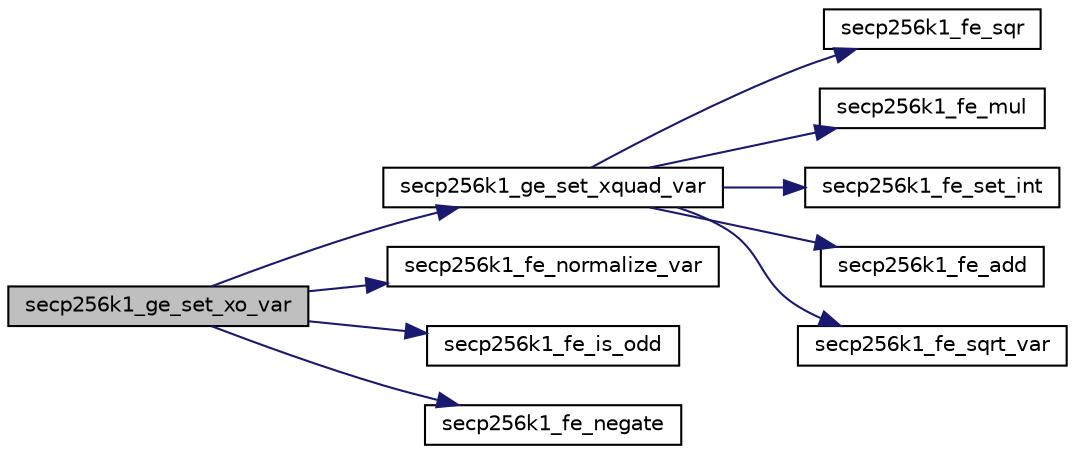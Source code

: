 digraph "secp256k1_ge_set_xo_var"
{
  edge [fontname="Helvetica",fontsize="10",labelfontname="Helvetica",labelfontsize="10"];
  node [fontname="Helvetica",fontsize="10",shape=record];
  rankdir="LR";
  Node139 [label="secp256k1_ge_set_xo_var",height=0.2,width=0.4,color="black", fillcolor="grey75", style="filled", fontcolor="black"];
  Node139 -> Node140 [color="midnightblue",fontsize="10",style="solid",fontname="Helvetica"];
  Node140 [label="secp256k1_ge_set_xquad_var",height=0.2,width=0.4,color="black", fillcolor="white", style="filled",URL="$d6/d60/group__impl_8h.html#a767d4255b822bcd84f84d9b440b3af86"];
  Node140 -> Node141 [color="midnightblue",fontsize="10",style="solid",fontname="Helvetica"];
  Node141 [label="secp256k1_fe_sqr",height=0.2,width=0.4,color="black", fillcolor="white", style="filled",URL="$d5/d5a/field_8h.html#a6cbe550ca5eb35e683b1c8d68d8de26b",tooltip="Sets a field element to be the square of another. "];
  Node140 -> Node142 [color="midnightblue",fontsize="10",style="solid",fontname="Helvetica"];
  Node142 [label="secp256k1_fe_mul",height=0.2,width=0.4,color="black", fillcolor="white", style="filled",URL="$d5/d5a/field_8h.html#a542b97d2574d9687c563d002587cf9a2",tooltip="Sets a field element to be the product of two others. "];
  Node140 -> Node143 [color="midnightblue",fontsize="10",style="solid",fontname="Helvetica"];
  Node143 [label="secp256k1_fe_set_int",height=0.2,width=0.4,color="black", fillcolor="white", style="filled",URL="$d5/d5a/field_8h.html#a4bfba9980b6d6960ad623f1ddbbc547e",tooltip="Set a field element equal to a small integer. "];
  Node140 -> Node144 [color="midnightblue",fontsize="10",style="solid",fontname="Helvetica"];
  Node144 [label="secp256k1_fe_add",height=0.2,width=0.4,color="black", fillcolor="white", style="filled",URL="$d5/d5a/field_8h.html#a7512f80b60598e4af89c004890880fc7",tooltip="Adds a field element to another. "];
  Node140 -> Node145 [color="midnightblue",fontsize="10",style="solid",fontname="Helvetica"];
  Node145 [label="secp256k1_fe_sqrt_var",height=0.2,width=0.4,color="black", fillcolor="white", style="filled",URL="$d5/d5a/field_8h.html#adeed9551ce946187f98c5e3d789e9575",tooltip="If a has a square root, it is computed in r and 1 is returned. "];
  Node139 -> Node146 [color="midnightblue",fontsize="10",style="solid",fontname="Helvetica"];
  Node146 [label="secp256k1_fe_normalize_var",height=0.2,width=0.4,color="black", fillcolor="white", style="filled",URL="$d5/d5a/field_8h.html#a2d45c987537eadb2923c93aa3af9db71",tooltip="Normalize a field element, without constant-time guarantee. "];
  Node139 -> Node147 [color="midnightblue",fontsize="10",style="solid",fontname="Helvetica"];
  Node147 [label="secp256k1_fe_is_odd",height=0.2,width=0.4,color="black", fillcolor="white", style="filled",URL="$d5/d5a/field_8h.html#a4657d3eea1cc59c7a20cc2d19663bf02",tooltip="Check the \"oddness\" of a field element. "];
  Node139 -> Node148 [color="midnightblue",fontsize="10",style="solid",fontname="Helvetica"];
  Node148 [label="secp256k1_fe_negate",height=0.2,width=0.4,color="black", fillcolor="white", style="filled",URL="$d5/d5a/field_8h.html#a4543ff08a66fc870acd56c921f2b30f7",tooltip="Set a field element equal to the additive inverse of another. "];
}
